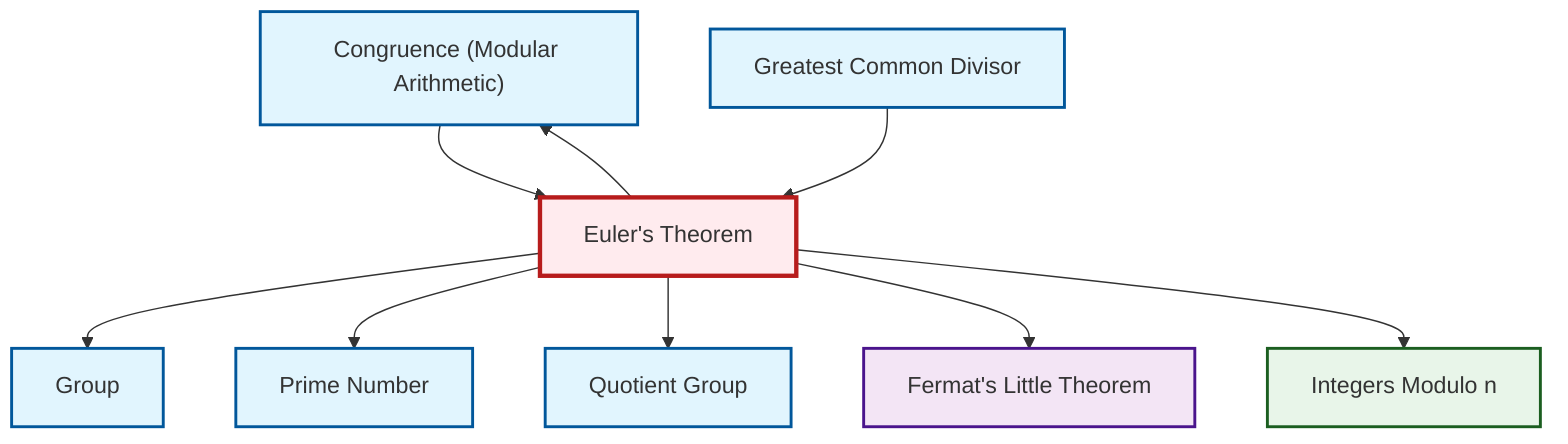 graph TD
    classDef definition fill:#e1f5fe,stroke:#01579b,stroke-width:2px
    classDef theorem fill:#f3e5f5,stroke:#4a148c,stroke-width:2px
    classDef axiom fill:#fff3e0,stroke:#e65100,stroke-width:2px
    classDef example fill:#e8f5e9,stroke:#1b5e20,stroke-width:2px
    classDef current fill:#ffebee,stroke:#b71c1c,stroke-width:3px
    def-group["Group"]:::definition
    def-quotient-group["Quotient Group"]:::definition
    def-congruence["Congruence (Modular Arithmetic)"]:::definition
    thm-fermat-little["Fermat's Little Theorem"]:::theorem
    ex-quotient-integers-mod-n["Integers Modulo n"]:::example
    def-gcd["Greatest Common Divisor"]:::definition
    def-prime["Prime Number"]:::definition
    thm-euler["Euler's Theorem"]:::theorem
    def-congruence --> thm-euler
    def-gcd --> thm-euler
    thm-euler --> def-congruence
    thm-euler --> def-group
    thm-euler --> def-prime
    thm-euler --> def-quotient-group
    thm-euler --> thm-fermat-little
    thm-euler --> ex-quotient-integers-mod-n
    class thm-euler current